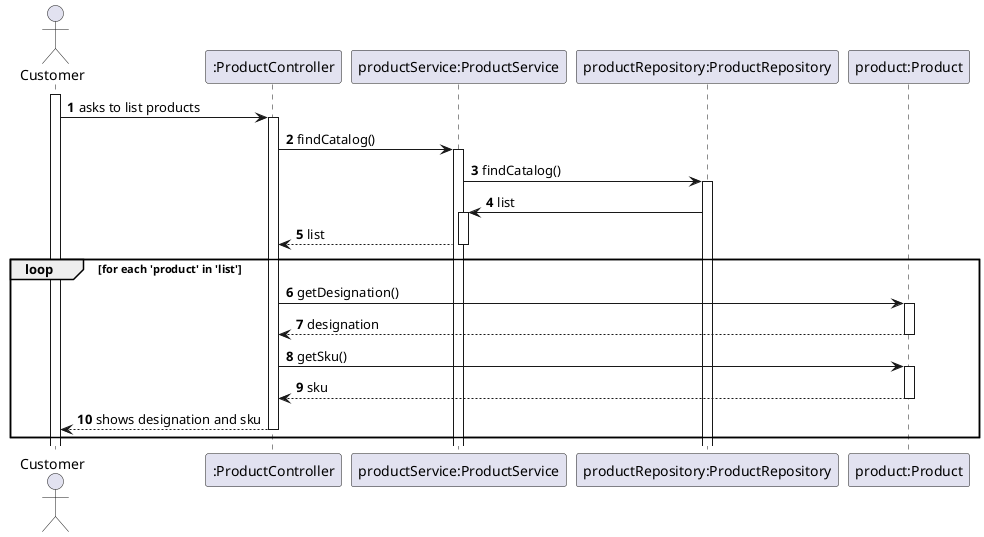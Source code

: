 @startuml
'https://plantuml.com/sequence-diagram

autoactivate on
autonumber

actor "Customer" as User
participant ":ProductController" as Ctrl
participant "productService:ProductService" as Service
participant "productRepository:ProductRepository" as Repo
participant "product:Product" as Product

activate User

User -> Ctrl: asks to list products
Ctrl -> Service: findCatalog()
Service -> Repo: findCatalog()
Repo -> Service: list
Service --> Ctrl: list
loop for each 'product' in 'list'
    Ctrl -> Product: getDesignation()
    Product --> Ctrl: designation
    Ctrl -> Product: getSku()
    Product --> Ctrl: sku
    Ctrl --> User: shows designation and sku
end loop

@enduml